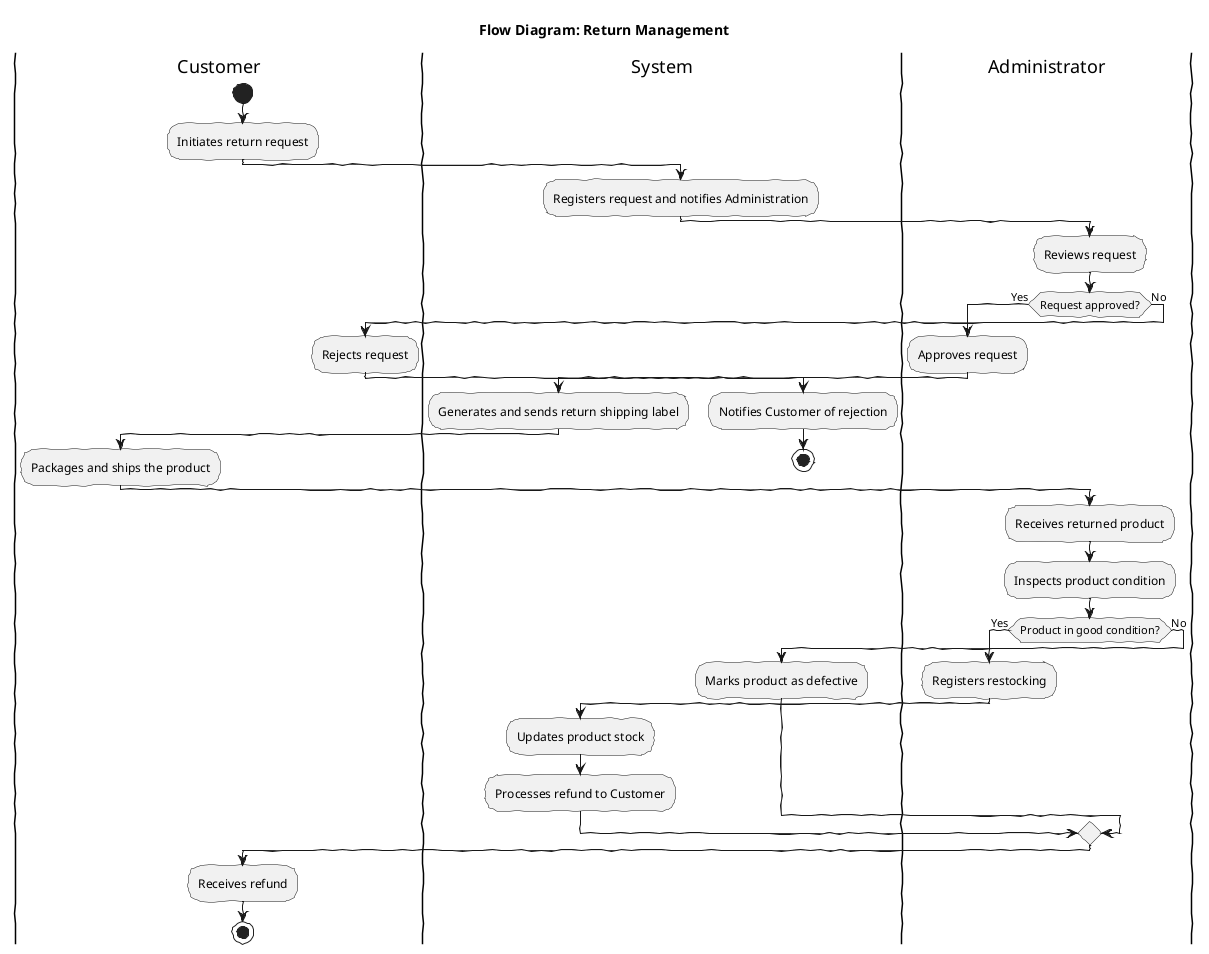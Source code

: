 @startuml Return Management
title Flow Diagram: Return Management
skinparam handwritten true

|Customer|
start
:Initiates return request;
|System|
:Registers request and notifies Administration;
|Administrator|
:Reviews request;
if (Request approved?) then (Yes)
  :Approves request;
  |System|
  :Generates and sends return shipping label;
  |Customer|
  :Packages and ships the product;
else (No)
  :Rejects request;
  |System|
  :Notifies Customer of rejection;
  stop
endif

|Administrator|
:Receives returned product;
:Inspects product condition;
if (Product in good condition?) then (Yes)
  :Registers restocking;
  |System|
  :Updates product stock;
  :Processes refund to Customer;
else (No)
  :Marks product as defective;
endif

|Customer|
:Receives refund;
stop
@enduml